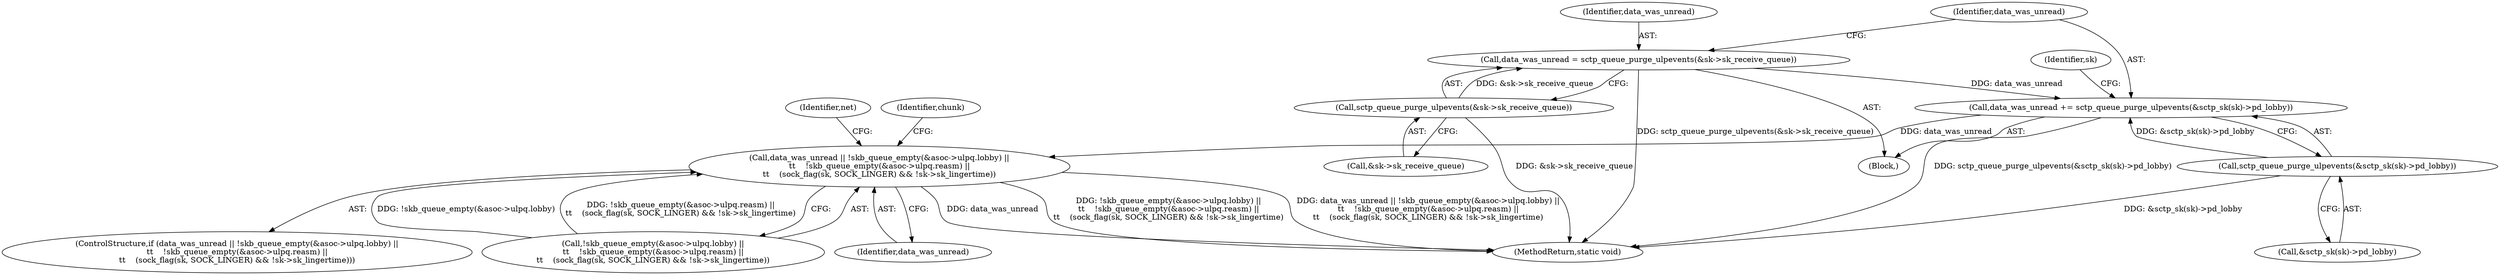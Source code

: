 digraph "0_linux_2d45a02d0166caf2627fe91897c6ffc3b19514c4@API" {
"1000151" [label="(Call,data_was_unread += sctp_queue_purge_ulpevents(&sctp_sk(sk)->pd_lobby))"];
"1000153" [label="(Call,sctp_queue_purge_ulpevents(&sctp_sk(sk)->pd_lobby))"];
"1000144" [label="(Call,data_was_unread = sctp_queue_purge_ulpevents(&sk->sk_receive_queue))"];
"1000146" [label="(Call,sctp_queue_purge_ulpevents(&sk->sk_receive_queue))"];
"1000176" [label="(Call,data_was_unread || !skb_queue_empty(&asoc->ulpq.lobby) ||\n\t\t    !skb_queue_empty(&asoc->ulpq.reasm) ||\n\t\t    (sock_flag(sk, SOCK_LINGER) && !sk->sk_lingertime))"];
"1000260" [label="(MethodReturn,static void)"];
"1000110" [label="(Block,)"];
"1000176" [label="(Call,data_was_unread || !skb_queue_empty(&asoc->ulpq.lobby) ||\n\t\t    !skb_queue_empty(&asoc->ulpq.reasm) ||\n\t\t    (sock_flag(sk, SOCK_LINGER) && !sk->sk_lingertime))"];
"1000154" [label="(Call,&sctp_sk(sk)->pd_lobby)"];
"1000145" [label="(Identifier,data_was_unread)"];
"1000177" [label="(Identifier,data_was_unread)"];
"1000178" [label="(Call,!skb_queue_empty(&asoc->ulpq.lobby) ||\n\t\t    !skb_queue_empty(&asoc->ulpq.reasm) ||\n\t\t    (sock_flag(sk, SOCK_LINGER) && !sk->sk_lingertime))"];
"1000207" [label="(Identifier,chunk)"];
"1000175" [label="(ControlStructure,if (data_was_unread || !skb_queue_empty(&asoc->ulpq.lobby) ||\n\t\t    !skb_queue_empty(&asoc->ulpq.reasm) ||\n\t\t    (sock_flag(sk, SOCK_LINGER) && !sk->sk_lingertime)))"];
"1000220" [label="(Identifier,net)"];
"1000151" [label="(Call,data_was_unread += sctp_queue_purge_ulpevents(&sctp_sk(sk)->pd_lobby))"];
"1000144" [label="(Call,data_was_unread = sctp_queue_purge_ulpevents(&sk->sk_receive_queue))"];
"1000152" [label="(Identifier,data_was_unread)"];
"1000147" [label="(Call,&sk->sk_receive_queue)"];
"1000146" [label="(Call,sctp_queue_purge_ulpevents(&sk->sk_receive_queue))"];
"1000162" [label="(Identifier,sk)"];
"1000153" [label="(Call,sctp_queue_purge_ulpevents(&sctp_sk(sk)->pd_lobby))"];
"1000151" -> "1000110"  [label="AST: "];
"1000151" -> "1000153"  [label="CFG: "];
"1000152" -> "1000151"  [label="AST: "];
"1000153" -> "1000151"  [label="AST: "];
"1000162" -> "1000151"  [label="CFG: "];
"1000151" -> "1000260"  [label="DDG: sctp_queue_purge_ulpevents(&sctp_sk(sk)->pd_lobby)"];
"1000153" -> "1000151"  [label="DDG: &sctp_sk(sk)->pd_lobby"];
"1000144" -> "1000151"  [label="DDG: data_was_unread"];
"1000151" -> "1000176"  [label="DDG: data_was_unread"];
"1000153" -> "1000154"  [label="CFG: "];
"1000154" -> "1000153"  [label="AST: "];
"1000153" -> "1000260"  [label="DDG: &sctp_sk(sk)->pd_lobby"];
"1000144" -> "1000110"  [label="AST: "];
"1000144" -> "1000146"  [label="CFG: "];
"1000145" -> "1000144"  [label="AST: "];
"1000146" -> "1000144"  [label="AST: "];
"1000152" -> "1000144"  [label="CFG: "];
"1000144" -> "1000260"  [label="DDG: sctp_queue_purge_ulpevents(&sk->sk_receive_queue)"];
"1000146" -> "1000144"  [label="DDG: &sk->sk_receive_queue"];
"1000146" -> "1000147"  [label="CFG: "];
"1000147" -> "1000146"  [label="AST: "];
"1000146" -> "1000260"  [label="DDG: &sk->sk_receive_queue"];
"1000176" -> "1000175"  [label="AST: "];
"1000176" -> "1000177"  [label="CFG: "];
"1000176" -> "1000178"  [label="CFG: "];
"1000177" -> "1000176"  [label="AST: "];
"1000178" -> "1000176"  [label="AST: "];
"1000207" -> "1000176"  [label="CFG: "];
"1000220" -> "1000176"  [label="CFG: "];
"1000176" -> "1000260"  [label="DDG: !skb_queue_empty(&asoc->ulpq.lobby) ||\n\t\t    !skb_queue_empty(&asoc->ulpq.reasm) ||\n\t\t    (sock_flag(sk, SOCK_LINGER) && !sk->sk_lingertime)"];
"1000176" -> "1000260"  [label="DDG: data_was_unread || !skb_queue_empty(&asoc->ulpq.lobby) ||\n\t\t    !skb_queue_empty(&asoc->ulpq.reasm) ||\n\t\t    (sock_flag(sk, SOCK_LINGER) && !sk->sk_lingertime)"];
"1000176" -> "1000260"  [label="DDG: data_was_unread"];
"1000178" -> "1000176"  [label="DDG: !skb_queue_empty(&asoc->ulpq.lobby)"];
"1000178" -> "1000176"  [label="DDG: !skb_queue_empty(&asoc->ulpq.reasm) ||\n\t\t    (sock_flag(sk, SOCK_LINGER) && !sk->sk_lingertime)"];
}
